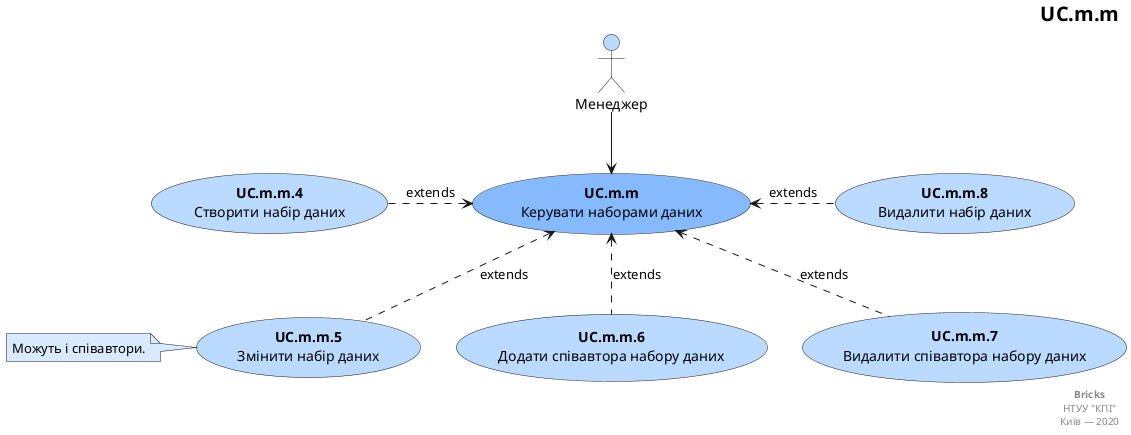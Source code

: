 @startuml

    right header
        <font size=20 color=black><b>UC.m.m</b></font>
    end header

    actor "Менеджер" as Manager #bbdaff

    usecase "<b>UC.m.m</b>\nКерувати наборами даних" as UC.m.m #86baff

    usecase "<b>UC.m.m.4</b>\nСтворити набір даних" as UC.m.m.4 #bbdaff
    usecase "<b>UC.m.m.5</b>\nЗмінити набір даних" as UC.m.m.5 #bbdaff
    usecase "<b>UC.m.m.6</b>\nДодати співавтора набору даних" as UC.m.m.6 #bbdaff
    usecase "<b>UC.m.m.7</b>\nВидалити співавтора набору даних" as UC.m.m.7 #bbdaff
    usecase "<b>UC.m.m.8</b>\nВидалити набір даних" as UC.m.m.8 #bbdaff

    note left of UC.m.m.5 #d9eaff
        Можуть і співавтори.
    end note

    UC.m.m.4 .r.> UC.m.m : extends
    UC.m.m.5 .u.> UC.m.m : extends
    UC.m.m.6 .u.> UC.m.m : extends
    UC.m.m.7 .u.> UC.m.m : extends
    UC.m.m.8 .l.> UC.m.m : extends

    Manager -d-> UC.m.m
    
    right footer
        <b>Bricks</b>
        НТУУ "КПІ"
        Київ — 2020
    end footer

@enduml